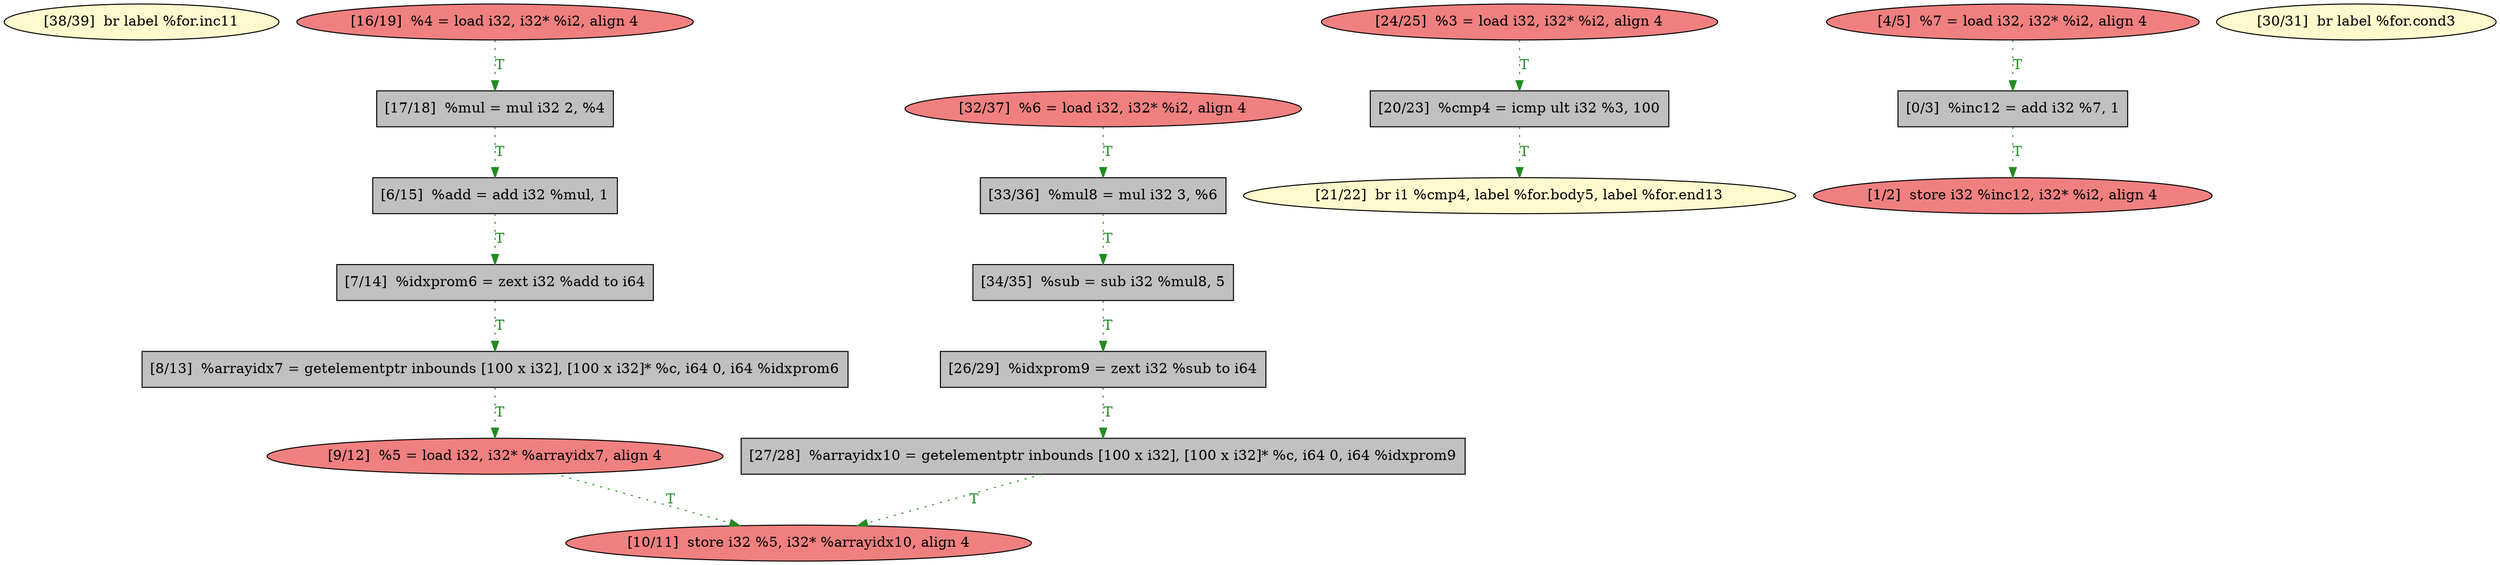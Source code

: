 
digraph G {


node344 [fillcolor=lemonchiffon,label="[38/39]  br label %for.inc11",shape=ellipse,style=filled ]
node343 [fillcolor=grey,label="[34/35]  %sub = sub i32 %mul8, 5",shape=rectangle,style=filled ]
node342 [fillcolor=grey,label="[33/36]  %mul8 = mul i32 3, %6",shape=rectangle,style=filled ]
node329 [fillcolor=grey,label="[17/18]  %mul = mul i32 2, %4",shape=rectangle,style=filled ]
node333 [fillcolor=lightcoral,label="[10/11]  store i32 %5, i32* %arrayidx10, align 4",shape=ellipse,style=filled ]
node328 [fillcolor=lightcoral,label="[16/19]  %4 = load i32, i32* %i2, align 4",shape=ellipse,style=filled ]
node336 [fillcolor=lemonchiffon,label="[21/22]  br i1 %cmp4, label %for.body5, label %for.end13",shape=ellipse,style=filled ]
node327 [fillcolor=grey,label="[6/15]  %add = add i32 %mul, 1",shape=rectangle,style=filled ]
node330 [fillcolor=grey,label="[20/23]  %cmp4 = icmp ult i32 %3, 100",shape=rectangle,style=filled ]
node326 [fillcolor=lightcoral,label="[4/5]  %7 = load i32, i32* %i2, align 4",shape=ellipse,style=filled ]
node337 [fillcolor=grey,label="[7/14]  %idxprom6 = zext i32 %add to i64",shape=rectangle,style=filled ]
node331 [fillcolor=grey,label="[8/13]  %arrayidx7 = getelementptr inbounds [100 x i32], [100 x i32]* %c, i64 0, i64 %idxprom6",shape=rectangle,style=filled ]
node332 [fillcolor=lightcoral,label="[1/2]  store i32 %inc12, i32* %i2, align 4",shape=ellipse,style=filled ]
node339 [fillcolor=lightcoral,label="[9/12]  %5 = load i32, i32* %arrayidx7, align 4",shape=ellipse,style=filled ]
node334 [fillcolor=lightcoral,label="[24/25]  %3 = load i32, i32* %i2, align 4",shape=ellipse,style=filled ]
node335 [fillcolor=grey,label="[26/29]  %idxprom9 = zext i32 %sub to i64",shape=rectangle,style=filled ]
node341 [fillcolor=grey,label="[27/28]  %arrayidx10 = getelementptr inbounds [100 x i32], [100 x i32]* %c, i64 0, i64 %idxprom9",shape=rectangle,style=filled ]
node338 [fillcolor=lemonchiffon,label="[30/31]  br label %for.cond3",shape=ellipse,style=filled ]
node325 [fillcolor=grey,label="[0/3]  %inc12 = add i32 %7, 1",shape=rectangle,style=filled ]
node340 [fillcolor=lightcoral,label="[32/37]  %6 = load i32, i32* %i2, align 4",shape=ellipse,style=filled ]

node327->node337 [style=dotted,color=forestgreen,label="T",fontcolor=forestgreen ]
node330->node336 [style=dotted,color=forestgreen,label="T",fontcolor=forestgreen ]
node343->node335 [style=dotted,color=forestgreen,label="T",fontcolor=forestgreen ]
node325->node332 [style=dotted,color=forestgreen,label="T",fontcolor=forestgreen ]
node331->node339 [style=dotted,color=forestgreen,label="T",fontcolor=forestgreen ]
node340->node342 [style=dotted,color=forestgreen,label="T",fontcolor=forestgreen ]
node329->node327 [style=dotted,color=forestgreen,label="T",fontcolor=forestgreen ]
node342->node343 [style=dotted,color=forestgreen,label="T",fontcolor=forestgreen ]
node339->node333 [style=dotted,color=forestgreen,label="T",fontcolor=forestgreen ]
node335->node341 [style=dotted,color=forestgreen,label="T",fontcolor=forestgreen ]
node341->node333 [style=dotted,color=forestgreen,label="T",fontcolor=forestgreen ]
node334->node330 [style=dotted,color=forestgreen,label="T",fontcolor=forestgreen ]
node337->node331 [style=dotted,color=forestgreen,label="T",fontcolor=forestgreen ]
node328->node329 [style=dotted,color=forestgreen,label="T",fontcolor=forestgreen ]
node326->node325 [style=dotted,color=forestgreen,label="T",fontcolor=forestgreen ]


}
